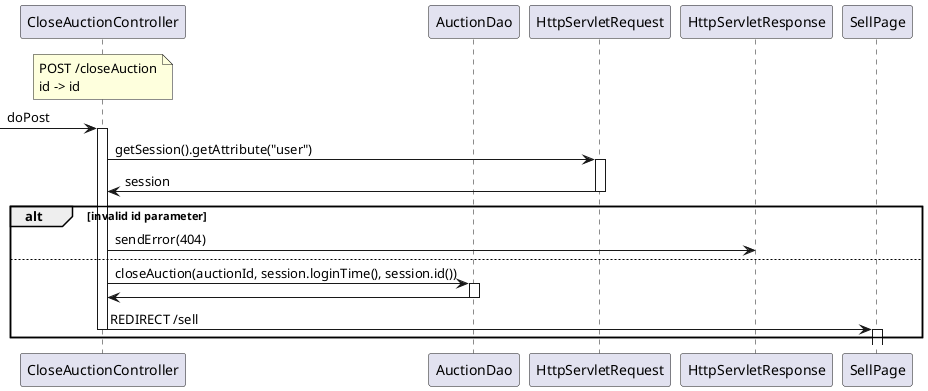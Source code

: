 @startuml
participant CloseAuctionController as servlet
participant AuctionDao
participant HttpServletRequest as req
participant HttpServletResponse as resp
participant SellPage

note over servlet
    POST /closeAuction
    id -> id
end note

-> servlet ++ : doPost

servlet -> req ++ : getSession().getAttribute("user")
req -> servlet -- : session

alt invalid id parameter
    servlet -> resp : sendError(404)
else
    servlet -> AuctionDao ++ : closeAuction(auctionId, session.loginTime(), session.id())
    servlet <- AuctionDao --

    servlet -> SellPage --++ : REDIRECT /sell
end

@enduml